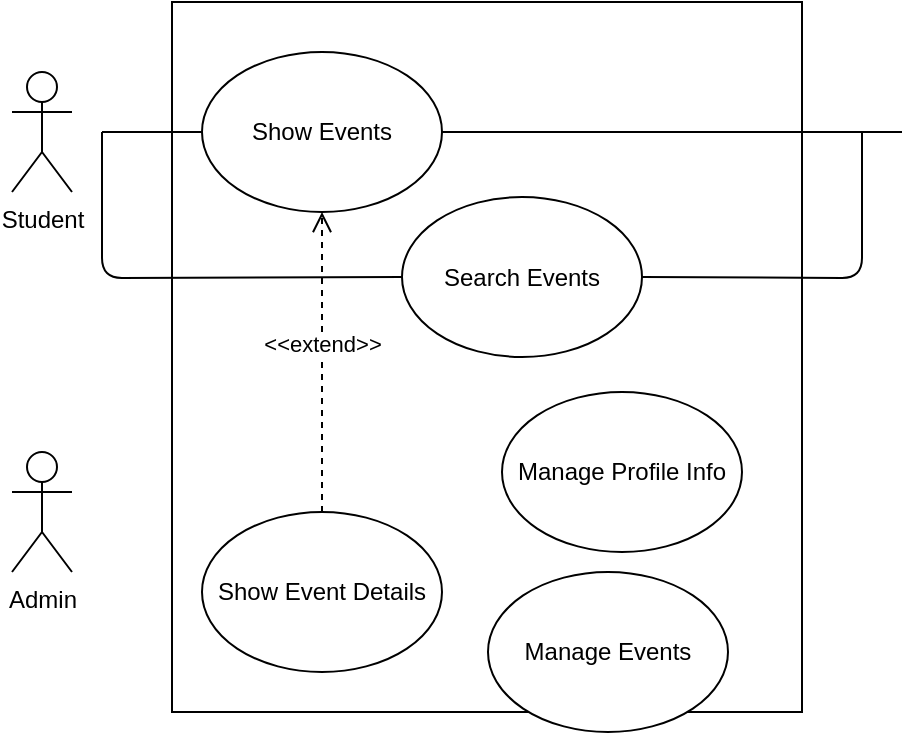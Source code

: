 <mxfile version="10.6.0" type="github"><diagram id="_cXw7HFXTdJNWW8_YA8H" name="Page-1"><mxGraphModel dx="754" dy="467" grid="1" gridSize="10" guides="1" tooltips="1" connect="1" arrows="1" fold="1" page="1" pageScale="1" pageWidth="827" pageHeight="1169" math="0" shadow="0"><root><mxCell id="0"/><mxCell id="1" parent="0"/><mxCell id="z3IeKz210zmO5rlaESq3-1" value="" style="rounded=0;whiteSpace=wrap;html=1;" parent="1" vertex="1"><mxGeometry x="145" y="155" width="315" height="355" as="geometry"/></mxCell><mxCell id="z3IeKz210zmO5rlaESq3-2" value="Student&lt;br&gt;" style="shape=umlActor;verticalLabelPosition=bottom;labelBackgroundColor=#ffffff;verticalAlign=top;html=1;outlineConnect=0;" parent="1" vertex="1"><mxGeometry x="65" y="190" width="30" height="60" as="geometry"/></mxCell><mxCell id="z3IeKz210zmO5rlaESq3-5" value="Show Events&lt;br&gt;" style="ellipse;whiteSpace=wrap;html=1;" parent="1" vertex="1"><mxGeometry x="160" y="180" width="120" height="80" as="geometry"/></mxCell><mxCell id="z3IeKz210zmO5rlaESq3-9" value="" style="endArrow=none;html=1;entryX=0;entryY=0.5;entryDx=0;entryDy=0;" parent="1" target="z3IeKz210zmO5rlaESq3-5" edge="1"><mxGeometry width="50" height="50" relative="1" as="geometry"><mxPoint x="110" y="220" as="sourcePoint"/><mxPoint x="165" y="190" as="targetPoint"/></mxGeometry></mxCell><mxCell id="z3IeKz210zmO5rlaESq3-11" value="" style="endArrow=none;html=1;entryX=0;entryY=0.5;entryDx=0;entryDy=0;exitX=1;exitY=0.5;exitDx=0;exitDy=0;" parent="1" source="z3IeKz210zmO5rlaESq3-5" edge="1"><mxGeometry width="50" height="50" relative="1" as="geometry"><mxPoint x="410" y="240" as="sourcePoint"/><mxPoint x="510" y="220" as="targetPoint"/></mxGeometry></mxCell><mxCell id="z3IeKz210zmO5rlaESq3-13" value="Search Events&lt;br&gt;" style="ellipse;whiteSpace=wrap;html=1;" parent="1" vertex="1"><mxGeometry x="260" y="252.5" width="120" height="80" as="geometry"/></mxCell><mxCell id="z3IeKz210zmO5rlaESq3-15" value="" style="endArrow=none;html=1;entryX=0;entryY=0.5;entryDx=0;entryDy=0;" parent="1" target="z3IeKz210zmO5rlaESq3-13" edge="1"><mxGeometry width="50" height="50" relative="1" as="geometry"><mxPoint x="110" y="220" as="sourcePoint"/><mxPoint x="110" y="530" as="targetPoint"/><Array as="points"><mxPoint x="110" y="293"/></Array></mxGeometry></mxCell><mxCell id="z3IeKz210zmO5rlaESq3-16" value="" style="endArrow=none;html=1;exitX=1;exitY=0.5;exitDx=0;exitDy=0;" parent="1" source="z3IeKz210zmO5rlaESq3-13" edge="1"><mxGeometry width="50" height="50" relative="1" as="geometry"><mxPoint x="413" y="345" as="sourcePoint"/><mxPoint x="490" y="220" as="targetPoint"/><Array as="points"><mxPoint x="490" y="293"/></Array></mxGeometry></mxCell><mxCell id="z3IeKz210zmO5rlaESq3-17" value="Show Event Details" style="ellipse;whiteSpace=wrap;html=1;" parent="1" vertex="1"><mxGeometry x="160" y="410" width="120" height="80" as="geometry"/></mxCell><mxCell id="x9w9-EI4cFK7mtnW0X9c-1" value="Admin&lt;br&gt;" style="shape=umlActor;verticalLabelPosition=bottom;labelBackgroundColor=#ffffff;verticalAlign=top;html=1;outlineConnect=0;" vertex="1" parent="1"><mxGeometry x="65" y="380" width="30" height="60" as="geometry"/></mxCell><mxCell id="x9w9-EI4cFK7mtnW0X9c-2" value="&amp;lt;&amp;lt;extend&amp;gt;&amp;gt;&lt;br&gt;" style="html=1;verticalAlign=bottom;endArrow=open;dashed=1;endSize=8;exitX=0.5;exitY=0;exitDx=0;exitDy=0;entryX=0.5;entryY=1;entryDx=0;entryDy=0;" edge="1" parent="1" source="z3IeKz210zmO5rlaESq3-17" target="z3IeKz210zmO5rlaESq3-5"><mxGeometry relative="1" as="geometry"><mxPoint x="140" y="530" as="sourcePoint"/><mxPoint x="60" y="530" as="targetPoint"/></mxGeometry></mxCell><mxCell id="x9w9-EI4cFK7mtnW0X9c-3" value="Manage Profile Info&lt;br&gt;" style="ellipse;whiteSpace=wrap;html=1;" vertex="1" parent="1"><mxGeometry x="310" y="350" width="120" height="80" as="geometry"/></mxCell><mxCell id="x9w9-EI4cFK7mtnW0X9c-5" value="Manage Events" style="ellipse;whiteSpace=wrap;html=1;" vertex="1" parent="1"><mxGeometry x="303" y="440" width="120" height="80" as="geometry"/></mxCell></root></mxGraphModel></diagram></mxfile>